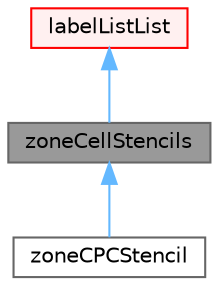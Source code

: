 digraph "zoneCellStencils"
{
 // LATEX_PDF_SIZE
  bgcolor="transparent";
  edge [fontname=Helvetica,fontsize=10,labelfontname=Helvetica,labelfontsize=10];
  node [fontname=Helvetica,fontsize=10,shape=box,height=0.2,width=0.4];
  Node1 [id="Node000001",label="zoneCellStencils",height=0.2,width=0.4,color="gray40", fillcolor="grey60", style="filled", fontcolor="black",tooltip="base class for cell stencil in a narrow band"];
  Node2 -> Node1 [id="edge1_Node000001_Node000002",dir="back",color="steelblue1",style="solid",tooltip=" "];
  Node2 [id="Node000002",label="labelListList",height=0.2,width=0.4,color="red", fillcolor="#FFF0F0", style="filled",URL="$classFoam_1_1List.html",tooltip=" "];
  Node1 -> Node6 [id="edge2_Node000001_Node000006",dir="back",color="steelblue1",style="solid",tooltip=" "];
  Node6 [id="Node000006",label="zoneCPCStencil",height=0.2,width=0.4,color="gray40", fillcolor="white", style="filled",URL="$classFoam_1_1zoneCPCStencil.html",tooltip="computes a cell point cell stencil in a narrow band. resizes in case of topological change"];
}
